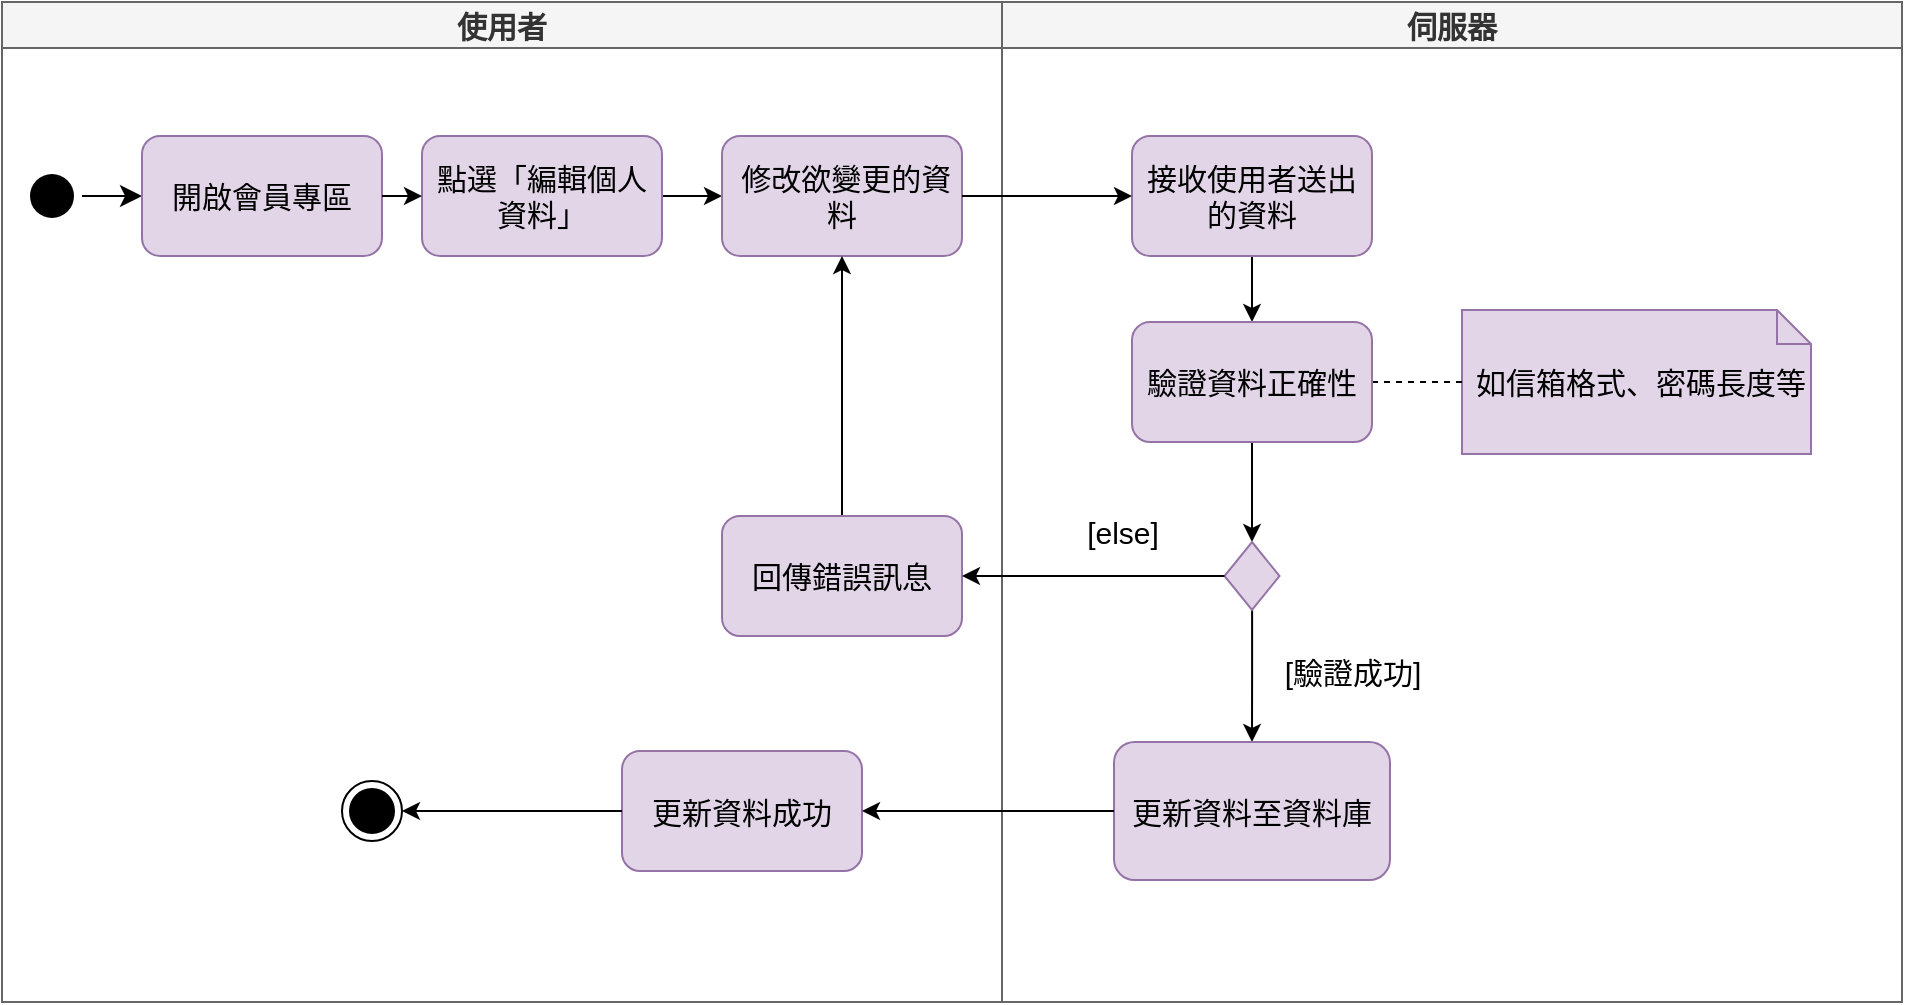 <mxfile version="26.2.2">
  <diagram name="第 1 页" id="jQ6LDymdAEykmlJd4DXH">
    <mxGraphModel dx="1030" dy="611" grid="0" gridSize="10" guides="1" tooltips="1" connect="1" arrows="1" fold="1" page="0" pageScale="1" pageWidth="827" pageHeight="1169" math="0" shadow="0">
      <root>
        <mxCell id="0" />
        <mxCell id="1" parent="0" />
        <mxCell id="zUDJFFnbVIFSku2FLWZY-1" value="使用者" style="swimlane;whiteSpace=wrap;fillColor=#f5f5f5;fontColor=#333333;strokeColor=#666666;fontSize=15;" vertex="1" parent="1">
          <mxGeometry x="70" y="100" width="500" height="500" as="geometry" />
        </mxCell>
        <mxCell id="zUDJFFnbVIFSku2FLWZY-2" value="" style="ellipse;shape=startState;fillColor=#000000;strokeColor=none;fontSize=15;" vertex="1" parent="zUDJFFnbVIFSku2FLWZY-1">
          <mxGeometry x="10" y="82" width="30" height="30" as="geometry" />
        </mxCell>
        <mxCell id="zUDJFFnbVIFSku2FLWZY-3" value="" style="edgeStyle=elbowEdgeStyle;elbow=horizontal;verticalAlign=bottom;endArrow=classic;endSize=8;strokeColor=#000000;endFill=1;rounded=0;entryX=0;entryY=0.5;entryDx=0;entryDy=0;fontSize=15;" edge="1" parent="zUDJFFnbVIFSku2FLWZY-1" source="zUDJFFnbVIFSku2FLWZY-2" target="zUDJFFnbVIFSku2FLWZY-4">
          <mxGeometry x="100" y="40" as="geometry">
            <mxPoint x="4.5" y="99" as="targetPoint" />
          </mxGeometry>
        </mxCell>
        <mxCell id="zUDJFFnbVIFSku2FLWZY-4" value="開啟會員專區" style="rounded=1;whiteSpace=wrap;html=1;fillColor=#e1d5e7;strokeColor=#9673a6;fontSize=15;" vertex="1" parent="zUDJFFnbVIFSku2FLWZY-1">
          <mxGeometry x="70" y="67" width="120" height="60" as="geometry" />
        </mxCell>
        <mxCell id="zUDJFFnbVIFSku2FLWZY-26" style="edgeStyle=orthogonalEdgeStyle;rounded=0;orthogonalLoop=1;jettySize=auto;html=1;entryX=0;entryY=0.5;entryDx=0;entryDy=0;" edge="1" parent="zUDJFFnbVIFSku2FLWZY-1" source="zUDJFFnbVIFSku2FLWZY-5" target="zUDJFFnbVIFSku2FLWZY-9">
          <mxGeometry relative="1" as="geometry" />
        </mxCell>
        <mxCell id="zUDJFFnbVIFSku2FLWZY-5" value=" 點選「編輯個人資料」" style="rounded=1;whiteSpace=wrap;html=1;fillColor=#e1d5e7;strokeColor=#9673a6;fontSize=15;" vertex="1" parent="zUDJFFnbVIFSku2FLWZY-1">
          <mxGeometry x="210" y="67" width="120" height="60" as="geometry" />
        </mxCell>
        <mxCell id="zUDJFFnbVIFSku2FLWZY-6" value="" style="endArrow=classic;strokeColor=#000000;endFill=1;rounded=0;exitX=1;exitY=0.5;exitDx=0;exitDy=0;entryX=0;entryY=0.5;entryDx=0;entryDy=0;fontSize=15;" edge="1" parent="zUDJFFnbVIFSku2FLWZY-1" source="zUDJFFnbVIFSku2FLWZY-4" target="zUDJFFnbVIFSku2FLWZY-5">
          <mxGeometry relative="1" as="geometry">
            <mxPoint x="114.5" y="99" as="sourcePoint" />
            <mxPoint x="168.667" y="164" as="targetPoint" />
          </mxGeometry>
        </mxCell>
        <mxCell id="zUDJFFnbVIFSku2FLWZY-9" value="&amp;nbsp;修改欲變更的資料" style="rounded=1;whiteSpace=wrap;html=1;fillColor=#e1d5e7;strokeColor=#9673a6;fontSize=15;" vertex="1" parent="zUDJFFnbVIFSku2FLWZY-1">
          <mxGeometry x="360" y="67" width="120" height="60" as="geometry" />
        </mxCell>
        <mxCell id="zUDJFFnbVIFSku2FLWZY-33" style="edgeStyle=orthogonalEdgeStyle;rounded=0;orthogonalLoop=1;jettySize=auto;html=1;entryX=0.5;entryY=1;entryDx=0;entryDy=0;" edge="1" parent="zUDJFFnbVIFSku2FLWZY-1" source="zUDJFFnbVIFSku2FLWZY-31" target="zUDJFFnbVIFSku2FLWZY-9">
          <mxGeometry relative="1" as="geometry" />
        </mxCell>
        <mxCell id="zUDJFFnbVIFSku2FLWZY-31" value="回傳錯誤訊息" style="rounded=1;whiteSpace=wrap;html=1;fillColor=#e1d5e7;strokeColor=#9673a6;fontSize=15;" vertex="1" parent="zUDJFFnbVIFSku2FLWZY-1">
          <mxGeometry x="360" y="257" width="120" height="60" as="geometry" />
        </mxCell>
        <mxCell id="zUDJFFnbVIFSku2FLWZY-11" value="&lt;span style=&quot;text-wrap-mode: nowrap;&quot;&gt;更新資料成功&lt;/span&gt;" style="rounded=1;whiteSpace=wrap;html=1;fillColor=#e1d5e7;strokeColor=#9673a6;fontSize=15;" vertex="1" parent="zUDJFFnbVIFSku2FLWZY-1">
          <mxGeometry x="310" y="374.5" width="120" height="60" as="geometry" />
        </mxCell>
        <mxCell id="zUDJFFnbVIFSku2FLWZY-7" value="" style="ellipse;shape=endState;fillColor=#000000;strokeColor=#000000;fontSize=15;" vertex="1" parent="zUDJFFnbVIFSku2FLWZY-1">
          <mxGeometry x="170" y="389.5" width="30" height="30" as="geometry" />
        </mxCell>
        <mxCell id="zUDJFFnbVIFSku2FLWZY-10" style="edgeStyle=orthogonalEdgeStyle;rounded=0;orthogonalLoop=1;jettySize=auto;html=1;entryX=1;entryY=0.5;entryDx=0;entryDy=0;" edge="1" parent="zUDJFFnbVIFSku2FLWZY-1" source="zUDJFFnbVIFSku2FLWZY-11" target="zUDJFFnbVIFSku2FLWZY-7">
          <mxGeometry relative="1" as="geometry" />
        </mxCell>
        <mxCell id="zUDJFFnbVIFSku2FLWZY-12" value="伺服器" style="swimlane;whiteSpace=wrap;fillColor=#f5f5f5;fontColor=#333333;strokeColor=#666666;fontSize=15;" vertex="1" parent="1">
          <mxGeometry x="570" y="100" width="450" height="500" as="geometry" />
        </mxCell>
        <mxCell id="zUDJFFnbVIFSku2FLWZY-13" value="如信箱格式、密碼長度等" style="shape=note;whiteSpace=wrap;size=17;align=left;fillColor=#e1d5e7;strokeColor=#9673a6;perimeterSpacing=0;spacingLeft=5;fontSize=15;" vertex="1" parent="zUDJFFnbVIFSku2FLWZY-12">
          <mxGeometry x="230" y="154" width="174.5" height="72" as="geometry" />
        </mxCell>
        <mxCell id="zUDJFFnbVIFSku2FLWZY-28" style="edgeStyle=orthogonalEdgeStyle;rounded=0;orthogonalLoop=1;jettySize=auto;html=1;entryX=0.5;entryY=0;entryDx=0;entryDy=0;" edge="1" parent="zUDJFFnbVIFSku2FLWZY-12" source="zUDJFFnbVIFSku2FLWZY-15" target="zUDJFFnbVIFSku2FLWZY-27">
          <mxGeometry relative="1" as="geometry" />
        </mxCell>
        <mxCell id="zUDJFFnbVIFSku2FLWZY-15" value="接收使用者送出的資料" style="rounded=1;whiteSpace=wrap;html=1;fillColor=#e1d5e7;strokeColor=#9673a6;fontSize=15;" vertex="1" parent="zUDJFFnbVIFSku2FLWZY-12">
          <mxGeometry x="65" y="67" width="120" height="60" as="geometry" />
        </mxCell>
        <mxCell id="zUDJFFnbVIFSku2FLWZY-16" value="" style="endArrow=none;strokeColor=#000000;endFill=0;rounded=0;dashed=1;exitX=1;exitY=0.5;exitDx=0;exitDy=0;fontColor=default;fontSize=15;" edge="1" parent="zUDJFFnbVIFSku2FLWZY-12" source="zUDJFFnbVIFSku2FLWZY-27" target="zUDJFFnbVIFSku2FLWZY-13">
          <mxGeometry relative="1" as="geometry">
            <mxPoint x="185.5" y="99" as="sourcePoint" />
          </mxGeometry>
        </mxCell>
        <mxCell id="zUDJFFnbVIFSku2FLWZY-30" style="edgeStyle=orthogonalEdgeStyle;rounded=0;orthogonalLoop=1;jettySize=auto;html=1;entryX=0.5;entryY=0;entryDx=0;entryDy=0;" edge="1" parent="zUDJFFnbVIFSku2FLWZY-12" source="zUDJFFnbVIFSku2FLWZY-27" target="zUDJFFnbVIFSku2FLWZY-18">
          <mxGeometry relative="1" as="geometry" />
        </mxCell>
        <mxCell id="zUDJFFnbVIFSku2FLWZY-27" value="驗證資料正確性" style="rounded=1;whiteSpace=wrap;html=1;fillColor=#e1d5e7;strokeColor=#9673a6;fontSize=15;" vertex="1" parent="zUDJFFnbVIFSku2FLWZY-12">
          <mxGeometry x="65" y="160" width="120" height="60" as="geometry" />
        </mxCell>
        <mxCell id="zUDJFFnbVIFSku2FLWZY-17" style="edgeStyle=orthogonalEdgeStyle;rounded=0;orthogonalLoop=1;jettySize=auto;html=1;entryX=0.5;entryY=0;entryDx=0;entryDy=0;fontSize=15;" edge="1" parent="zUDJFFnbVIFSku2FLWZY-12" source="zUDJFFnbVIFSku2FLWZY-18" target="zUDJFFnbVIFSku2FLWZY-20">
          <mxGeometry relative="1" as="geometry" />
        </mxCell>
        <mxCell id="zUDJFFnbVIFSku2FLWZY-18" value="" style="rhombus;whiteSpace=wrap;html=1;fillColor=#e1d5e7;strokeColor=#9673a6;fontSize=15;" vertex="1" parent="zUDJFFnbVIFSku2FLWZY-12">
          <mxGeometry x="111.25" y="270" width="27.5" height="34" as="geometry" />
        </mxCell>
        <mxCell id="zUDJFFnbVIFSku2FLWZY-19" value="[驗證成功]" style="text;html=1;align=center;verticalAlign=middle;resizable=0;points=[];autosize=1;strokeColor=none;fillColor=none;fontSize=15;rotation=0;" vertex="1" parent="zUDJFFnbVIFSku2FLWZY-12">
          <mxGeometry x="130" y="320" width="90" height="30" as="geometry" />
        </mxCell>
        <mxCell id="zUDJFFnbVIFSku2FLWZY-20" value=" 更新資料至資料庫" style="rounded=1;whiteSpace=wrap;html=1;fillColor=#e1d5e7;strokeColor=#9673a6;fontSize=15;" vertex="1" parent="zUDJFFnbVIFSku2FLWZY-12">
          <mxGeometry x="56" y="370" width="138" height="69" as="geometry" />
        </mxCell>
        <mxCell id="zUDJFFnbVIFSku2FLWZY-21" value="[else]" style="text;html=1;align=center;verticalAlign=middle;resizable=0;points=[];autosize=1;strokeColor=none;fillColor=none;fontSize=15;" vertex="1" parent="zUDJFFnbVIFSku2FLWZY-12">
          <mxGeometry x="30" y="250" width="60" height="30" as="geometry" />
        </mxCell>
        <mxCell id="zUDJFFnbVIFSku2FLWZY-25" style="edgeStyle=orthogonalEdgeStyle;rounded=0;orthogonalLoop=1;jettySize=auto;html=1;entryX=0;entryY=0.5;entryDx=0;entryDy=0;" edge="1" parent="1" source="zUDJFFnbVIFSku2FLWZY-9" target="zUDJFFnbVIFSku2FLWZY-15">
          <mxGeometry relative="1" as="geometry" />
        </mxCell>
        <mxCell id="zUDJFFnbVIFSku2FLWZY-32" style="edgeStyle=orthogonalEdgeStyle;rounded=0;orthogonalLoop=1;jettySize=auto;html=1;entryX=1;entryY=0.5;entryDx=0;entryDy=0;" edge="1" parent="1" source="zUDJFFnbVIFSku2FLWZY-18" target="zUDJFFnbVIFSku2FLWZY-31">
          <mxGeometry relative="1" as="geometry" />
        </mxCell>
        <mxCell id="zUDJFFnbVIFSku2FLWZY-22" style="edgeStyle=orthogonalEdgeStyle;rounded=0;orthogonalLoop=1;jettySize=auto;html=1;entryX=1;entryY=0.5;entryDx=0;entryDy=0;fontSize=15;" edge="1" parent="1" source="zUDJFFnbVIFSku2FLWZY-20" target="zUDJFFnbVIFSku2FLWZY-11">
          <mxGeometry relative="1" as="geometry" />
        </mxCell>
      </root>
    </mxGraphModel>
  </diagram>
</mxfile>
